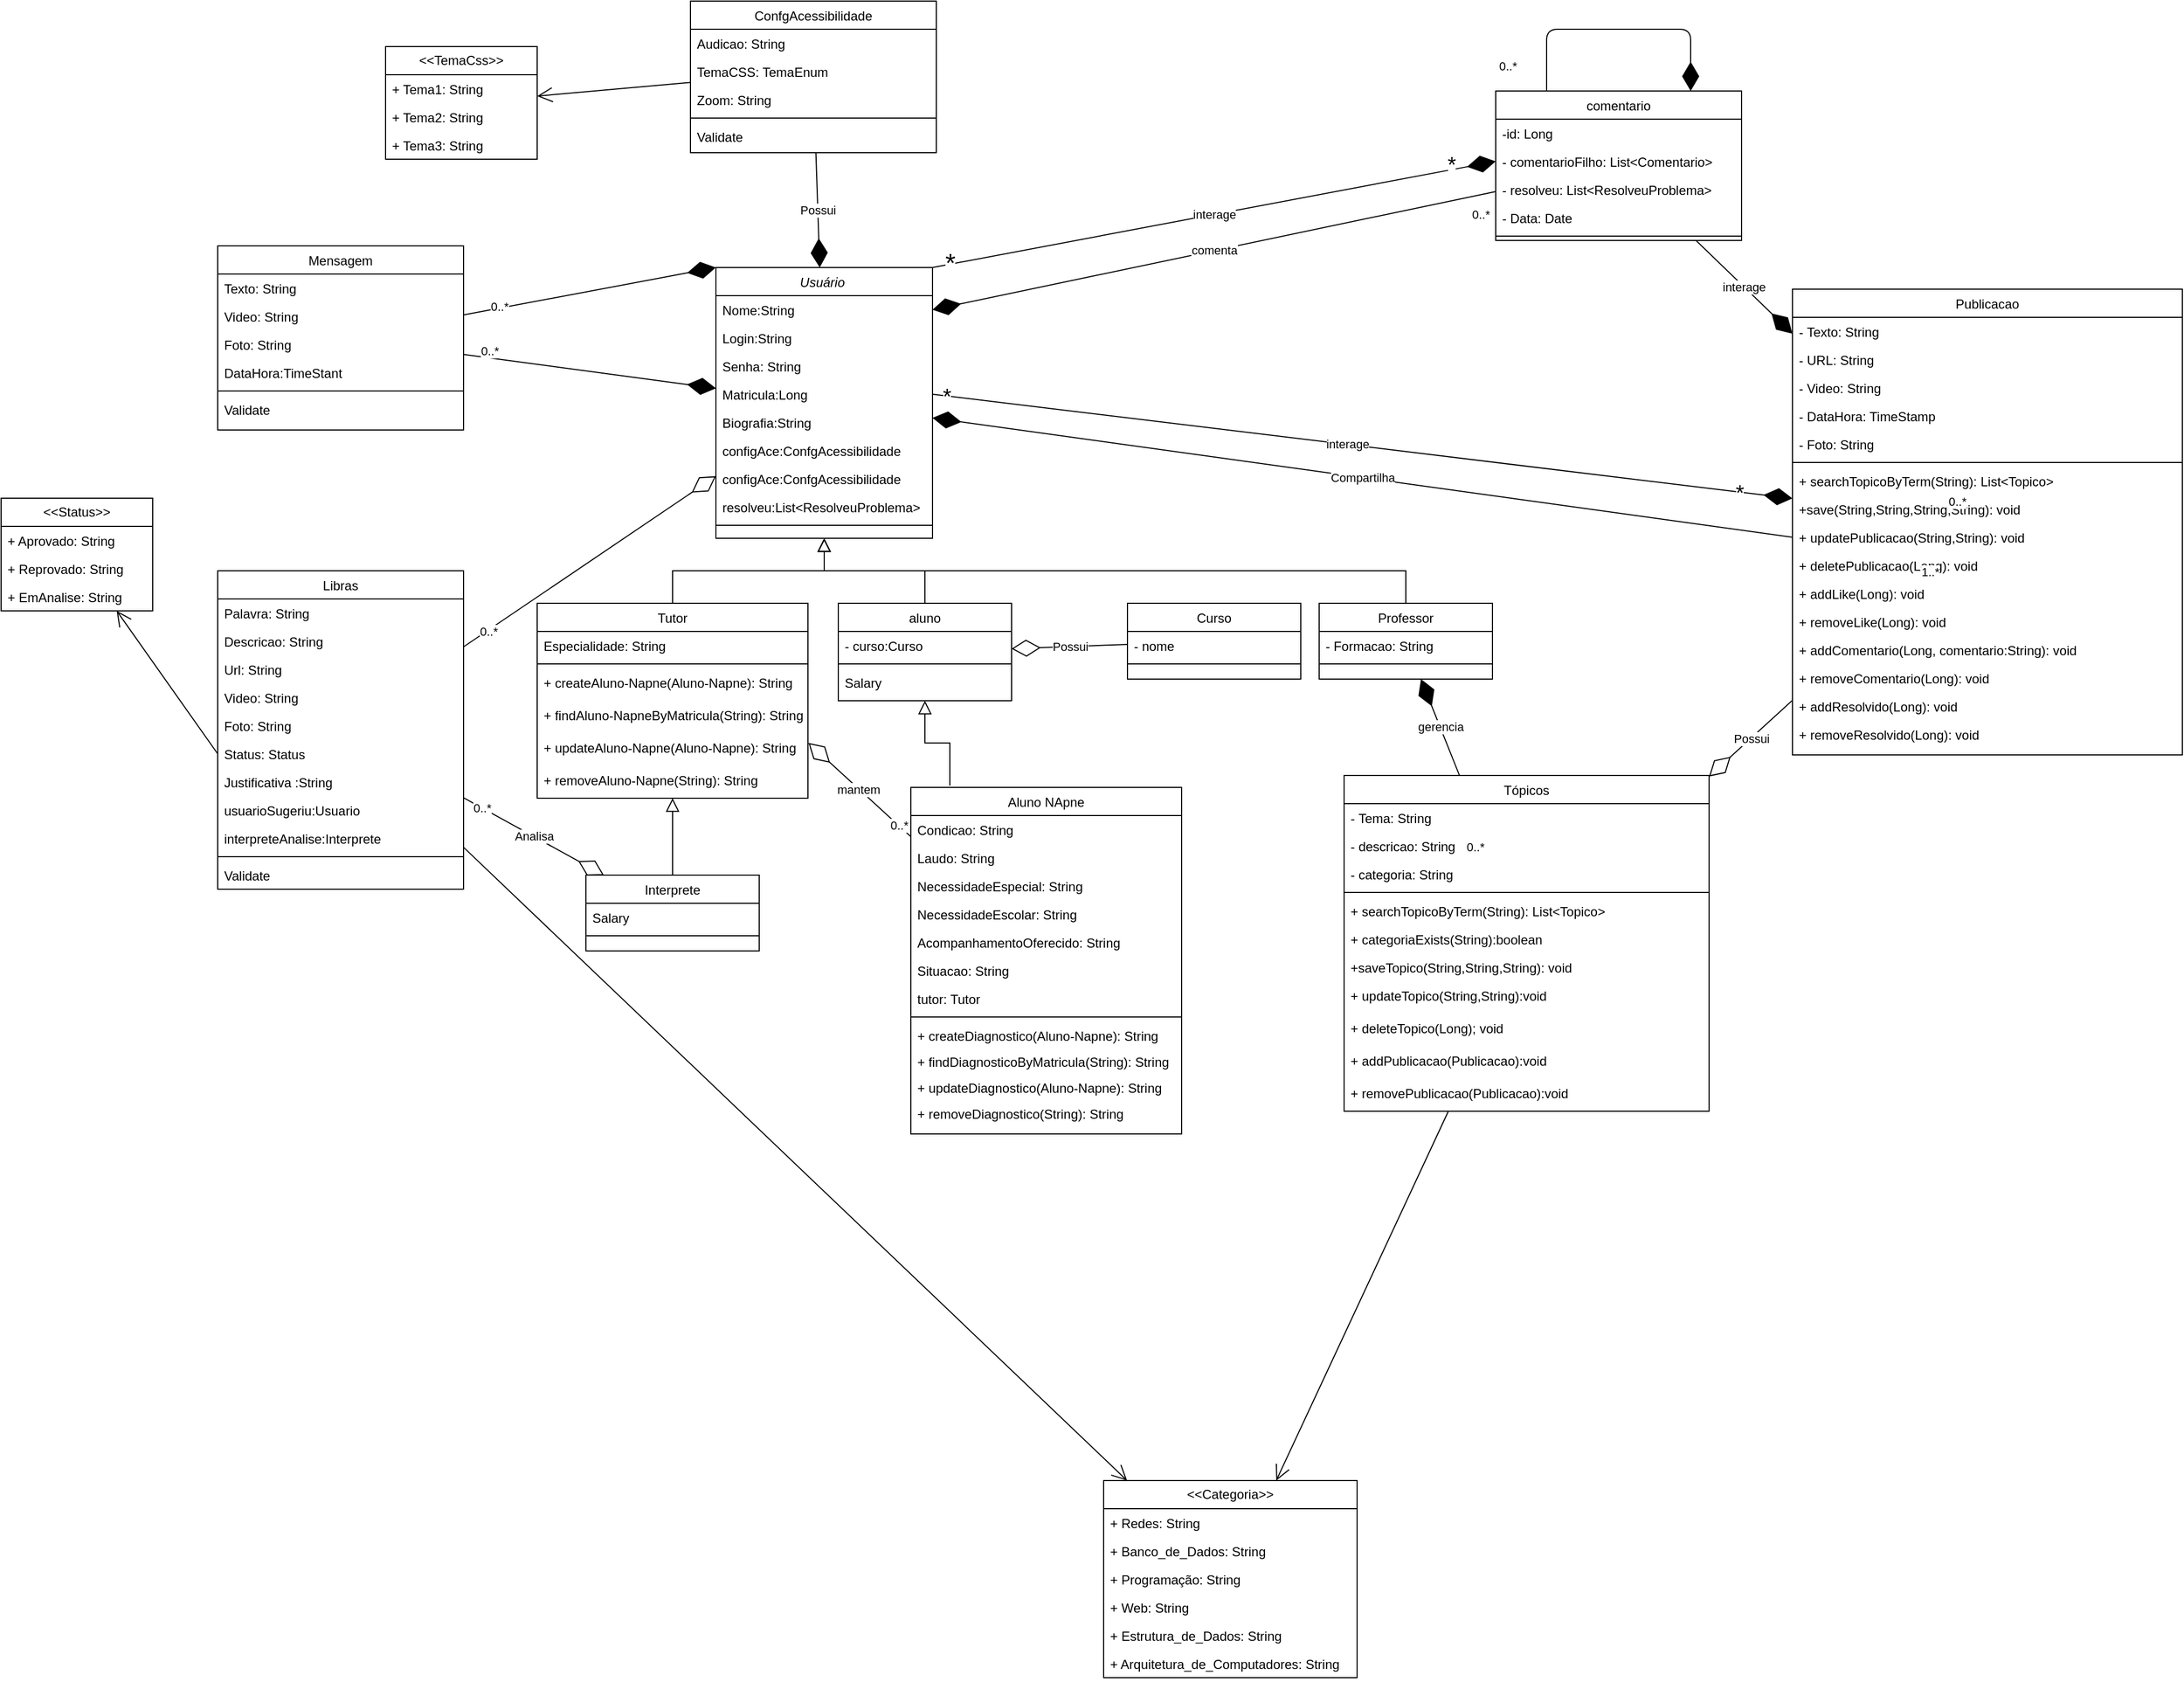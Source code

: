 <mxfile version="24.8.4">
  <diagram id="C5RBs43oDa-KdzZeNtuy" name="Page-1">
    <mxGraphModel dx="3242" dy="1598" grid="1" gridSize="13" guides="1" tooltips="1" connect="1" arrows="1" fold="1" page="0" pageScale="1" pageWidth="827" pageHeight="1169" math="0" shadow="0">
      <root>
        <mxCell id="WIyWlLk6GJQsqaUBKTNV-0" />
        <mxCell id="WIyWlLk6GJQsqaUBKTNV-1" parent="WIyWlLk6GJQsqaUBKTNV-0" />
        <mxCell id="zkfFHV4jXpPFQw0GAbJ--0" value="Usuário " style="swimlane;fontStyle=2;align=center;verticalAlign=top;childLayout=stackLayout;horizontal=1;startSize=26;horizontalStack=0;resizeParent=1;resizeLast=0;collapsible=1;marginBottom=0;rounded=0;shadow=0;strokeWidth=1;" parent="WIyWlLk6GJQsqaUBKTNV-1" vertex="1">
          <mxGeometry x="110" y="50" width="200" height="250" as="geometry">
            <mxRectangle x="230" y="140" width="160" height="26" as="alternateBounds" />
          </mxGeometry>
        </mxCell>
        <mxCell id="zkfFHV4jXpPFQw0GAbJ--1" value="Nome:String" style="text;align=left;verticalAlign=top;spacingLeft=4;spacingRight=4;overflow=hidden;rotatable=0;points=[[0,0.5],[1,0.5]];portConstraint=eastwest;" parent="zkfFHV4jXpPFQw0GAbJ--0" vertex="1">
          <mxGeometry y="26" width="200" height="26" as="geometry" />
        </mxCell>
        <mxCell id="_HYAz51vTQ7novrVsvF4-0" value="Login:String" style="text;align=left;verticalAlign=top;spacingLeft=4;spacingRight=4;overflow=hidden;rotatable=0;points=[[0,0.5],[1,0.5]];portConstraint=eastwest;rounded=0;shadow=0;html=0;" parent="zkfFHV4jXpPFQw0GAbJ--0" vertex="1">
          <mxGeometry y="52" width="200" height="26" as="geometry" />
        </mxCell>
        <mxCell id="zkfFHV4jXpPFQw0GAbJ--2" value="Senha: String" style="text;align=left;verticalAlign=top;spacingLeft=4;spacingRight=4;overflow=hidden;rotatable=0;points=[[0,0.5],[1,0.5]];portConstraint=eastwest;rounded=0;shadow=0;html=0;" parent="zkfFHV4jXpPFQw0GAbJ--0" vertex="1">
          <mxGeometry y="78" width="200" height="26" as="geometry" />
        </mxCell>
        <mxCell id="zkfFHV4jXpPFQw0GAbJ--3" value="Matricula:Long" style="text;align=left;verticalAlign=top;spacingLeft=4;spacingRight=4;overflow=hidden;rotatable=0;points=[[0,0.5],[1,0.5]];portConstraint=eastwest;rounded=0;shadow=0;html=0;" parent="zkfFHV4jXpPFQw0GAbJ--0" vertex="1">
          <mxGeometry y="104" width="200" height="26" as="geometry" />
        </mxCell>
        <mxCell id="zkfFHV4jXpPFQw0GAbJ--5" value="Biografia:String" style="text;align=left;verticalAlign=top;spacingLeft=4;spacingRight=4;overflow=hidden;rotatable=0;points=[[0,0.5],[1,0.5]];portConstraint=eastwest;" parent="zkfFHV4jXpPFQw0GAbJ--0" vertex="1">
          <mxGeometry y="130" width="200" height="26" as="geometry" />
        </mxCell>
        <mxCell id="_HYAz51vTQ7novrVsvF4-91" value="configAce:ConfgAcessibilidade" style="text;align=left;verticalAlign=top;spacingLeft=4;spacingRight=4;overflow=hidden;rotatable=0;points=[[0,0.5],[1,0.5]];portConstraint=eastwest;" parent="zkfFHV4jXpPFQw0GAbJ--0" vertex="1">
          <mxGeometry y="156" width="200" height="26" as="geometry" />
        </mxCell>
        <mxCell id="svs2Ifvl7QRqiVE5Sq1r-46" value="configAce:ConfgAcessibilidade" style="text;align=left;verticalAlign=top;spacingLeft=4;spacingRight=4;overflow=hidden;rotatable=0;points=[[0,0.5],[1,0.5]];portConstraint=eastwest;" parent="zkfFHV4jXpPFQw0GAbJ--0" vertex="1">
          <mxGeometry y="182" width="200" height="26" as="geometry" />
        </mxCell>
        <mxCell id="svs2Ifvl7QRqiVE5Sq1r-45" value="resolveu:List&lt;ResolveuProblema&gt;" style="text;align=left;verticalAlign=top;spacingLeft=4;spacingRight=4;overflow=hidden;rotatable=0;points=[[0,0.5],[1,0.5]];portConstraint=eastwest;" parent="zkfFHV4jXpPFQw0GAbJ--0" vertex="1">
          <mxGeometry y="208" width="200" height="26" as="geometry" />
        </mxCell>
        <mxCell id="zkfFHV4jXpPFQw0GAbJ--4" value="" style="line;html=1;strokeWidth=1;align=left;verticalAlign=middle;spacingTop=-1;spacingLeft=3;spacingRight=3;rotatable=0;labelPosition=right;points=[];portConstraint=eastwest;" parent="zkfFHV4jXpPFQw0GAbJ--0" vertex="1">
          <mxGeometry y="234" width="200" height="8" as="geometry" />
        </mxCell>
        <mxCell id="zkfFHV4jXpPFQw0GAbJ--12" value="" style="endArrow=block;endSize=10;endFill=0;shadow=0;strokeWidth=1;rounded=0;curved=0;edgeStyle=elbowEdgeStyle;elbow=vertical;" parent="WIyWlLk6GJQsqaUBKTNV-1" target="zkfFHV4jXpPFQw0GAbJ--0" edge="1">
          <mxGeometry width="160" relative="1" as="geometry">
            <mxPoint x="70" y="360" as="sourcePoint" />
            <mxPoint x="200" y="203" as="targetPoint" />
          </mxGeometry>
        </mxCell>
        <mxCell id="zkfFHV4jXpPFQw0GAbJ--13" value="Professor" style="swimlane;fontStyle=0;align=center;verticalAlign=top;childLayout=stackLayout;horizontal=1;startSize=26;horizontalStack=0;resizeParent=1;resizeLast=0;collapsible=1;marginBottom=0;rounded=0;shadow=0;strokeWidth=1;" parent="WIyWlLk6GJQsqaUBKTNV-1" vertex="1">
          <mxGeometry x="667" y="360" width="160" height="70" as="geometry">
            <mxRectangle x="340" y="380" width="170" height="26" as="alternateBounds" />
          </mxGeometry>
        </mxCell>
        <mxCell id="zkfFHV4jXpPFQw0GAbJ--14" value="- Formacao: String" style="text;align=left;verticalAlign=top;spacingLeft=4;spacingRight=4;overflow=hidden;rotatable=0;points=[[0,0.5],[1,0.5]];portConstraint=eastwest;" parent="zkfFHV4jXpPFQw0GAbJ--13" vertex="1">
          <mxGeometry y="26" width="160" height="26" as="geometry" />
        </mxCell>
        <mxCell id="zkfFHV4jXpPFQw0GAbJ--15" value="" style="line;html=1;strokeWidth=1;align=left;verticalAlign=middle;spacingTop=-1;spacingLeft=3;spacingRight=3;rotatable=0;labelPosition=right;points=[];portConstraint=eastwest;" parent="zkfFHV4jXpPFQw0GAbJ--13" vertex="1">
          <mxGeometry y="52" width="160" height="8" as="geometry" />
        </mxCell>
        <mxCell id="zkfFHV4jXpPFQw0GAbJ--16" value="" style="endArrow=block;endSize=10;endFill=0;shadow=0;strokeWidth=1;rounded=0;curved=0;edgeStyle=elbowEdgeStyle;elbow=vertical;" parent="WIyWlLk6GJQsqaUBKTNV-1" source="zkfFHV4jXpPFQw0GAbJ--13" target="zkfFHV4jXpPFQw0GAbJ--0" edge="1">
          <mxGeometry width="160" relative="1" as="geometry">
            <mxPoint x="210" y="373" as="sourcePoint" />
            <mxPoint x="310" y="271" as="targetPoint" />
          </mxGeometry>
        </mxCell>
        <mxCell id="zkfFHV4jXpPFQw0GAbJ--17" value="Curso" style="swimlane;fontStyle=0;align=center;verticalAlign=top;childLayout=stackLayout;horizontal=1;startSize=26;horizontalStack=0;resizeParent=1;resizeLast=0;collapsible=1;marginBottom=0;rounded=0;shadow=0;strokeWidth=1;" parent="WIyWlLk6GJQsqaUBKTNV-1" vertex="1">
          <mxGeometry x="490" y="360" width="160" height="70" as="geometry">
            <mxRectangle x="550" y="140" width="160" height="26" as="alternateBounds" />
          </mxGeometry>
        </mxCell>
        <mxCell id="zkfFHV4jXpPFQw0GAbJ--18" value="- nome" style="text;align=left;verticalAlign=top;spacingLeft=4;spacingRight=4;overflow=hidden;rotatable=0;points=[[0,0.5],[1,0.5]];portConstraint=eastwest;" parent="zkfFHV4jXpPFQw0GAbJ--17" vertex="1">
          <mxGeometry y="26" width="160" height="26" as="geometry" />
        </mxCell>
        <mxCell id="zkfFHV4jXpPFQw0GAbJ--23" value="" style="line;html=1;strokeWidth=1;align=left;verticalAlign=middle;spacingTop=-1;spacingLeft=3;spacingRight=3;rotatable=0;labelPosition=right;points=[];portConstraint=eastwest;" parent="zkfFHV4jXpPFQw0GAbJ--17" vertex="1">
          <mxGeometry y="52" width="160" height="8" as="geometry" />
        </mxCell>
        <mxCell id="_HYAz51vTQ7novrVsvF4-2" value="aluno" style="swimlane;fontStyle=0;align=center;verticalAlign=top;childLayout=stackLayout;horizontal=1;startSize=26;horizontalStack=0;resizeParent=1;resizeLast=0;collapsible=1;marginBottom=0;rounded=0;shadow=0;strokeWidth=1;" parent="WIyWlLk6GJQsqaUBKTNV-1" vertex="1">
          <mxGeometry x="223" y="360" width="160" height="90" as="geometry">
            <mxRectangle x="340" y="380" width="170" height="26" as="alternateBounds" />
          </mxGeometry>
        </mxCell>
        <mxCell id="_HYAz51vTQ7novrVsvF4-3" value="- curso:Curso" style="text;align=left;verticalAlign=top;spacingLeft=4;spacingRight=4;overflow=hidden;rotatable=0;points=[[0,0.5],[1,0.5]];portConstraint=eastwest;" parent="_HYAz51vTQ7novrVsvF4-2" vertex="1">
          <mxGeometry y="26" width="160" height="26" as="geometry" />
        </mxCell>
        <mxCell id="_HYAz51vTQ7novrVsvF4-4" value="" style="line;html=1;strokeWidth=1;align=left;verticalAlign=middle;spacingTop=-1;spacingLeft=3;spacingRight=3;rotatable=0;labelPosition=right;points=[];portConstraint=eastwest;" parent="_HYAz51vTQ7novrVsvF4-2" vertex="1">
          <mxGeometry y="52" width="160" height="8" as="geometry" />
        </mxCell>
        <mxCell id="_HYAz51vTQ7novrVsvF4-10" value="Salary" style="text;align=left;verticalAlign=top;spacingLeft=4;spacingRight=4;overflow=hidden;rotatable=0;points=[[0,0.5],[1,0.5]];portConstraint=eastwest;" parent="_HYAz51vTQ7novrVsvF4-2" vertex="1">
          <mxGeometry y="60" width="160" height="26" as="geometry" />
        </mxCell>
        <mxCell id="_HYAz51vTQ7novrVsvF4-5" value="" style="endArrow=block;endSize=10;endFill=0;shadow=0;strokeWidth=1;rounded=0;curved=0;edgeStyle=elbowEdgeStyle;elbow=vertical;" parent="WIyWlLk6GJQsqaUBKTNV-1" source="_HYAz51vTQ7novrVsvF4-2" target="zkfFHV4jXpPFQw0GAbJ--0" edge="1">
          <mxGeometry width="160" relative="1" as="geometry">
            <mxPoint x="407" y="370" as="sourcePoint" />
            <mxPoint x="290" y="270" as="targetPoint" />
          </mxGeometry>
        </mxCell>
        <mxCell id="_HYAz51vTQ7novrVsvF4-6" value="" style="endArrow=block;endSize=10;endFill=0;shadow=0;strokeWidth=1;rounded=0;curved=0;edgeStyle=elbowEdgeStyle;elbow=vertical;entryX=0.5;entryY=1;entryDx=0;entryDy=0;" parent="WIyWlLk6GJQsqaUBKTNV-1" source="_HYAz51vTQ7novrVsvF4-7" target="hvoTFe6Jh9HEvjuMoaCX-15" edge="1">
          <mxGeometry width="160" relative="1" as="geometry">
            <mxPoint x="70" y="570" as="sourcePoint" />
            <mxPoint x="70" y="650" as="targetPoint" />
          </mxGeometry>
        </mxCell>
        <mxCell id="_HYAz51vTQ7novrVsvF4-7" value="Interprete" style="swimlane;fontStyle=0;align=center;verticalAlign=top;childLayout=stackLayout;horizontal=1;startSize=26;horizontalStack=0;resizeParent=1;resizeLast=0;collapsible=1;marginBottom=0;rounded=0;shadow=0;strokeWidth=1;" parent="WIyWlLk6GJQsqaUBKTNV-1" vertex="1">
          <mxGeometry x="-10" y="611" width="160" height="70" as="geometry">
            <mxRectangle x="340" y="380" width="170" height="26" as="alternateBounds" />
          </mxGeometry>
        </mxCell>
        <mxCell id="_HYAz51vTQ7novrVsvF4-8" value="Salary" style="text;align=left;verticalAlign=top;spacingLeft=4;spacingRight=4;overflow=hidden;rotatable=0;points=[[0,0.5],[1,0.5]];portConstraint=eastwest;" parent="_HYAz51vTQ7novrVsvF4-7" vertex="1">
          <mxGeometry y="26" width="160" height="26" as="geometry" />
        </mxCell>
        <mxCell id="_HYAz51vTQ7novrVsvF4-9" value="" style="line;html=1;strokeWidth=1;align=left;verticalAlign=middle;spacingTop=-1;spacingLeft=3;spacingRight=3;rotatable=0;labelPosition=right;points=[];portConstraint=eastwest;" parent="_HYAz51vTQ7novrVsvF4-7" vertex="1">
          <mxGeometry y="52" width="160" height="8" as="geometry" />
        </mxCell>
        <mxCell id="_HYAz51vTQ7novrVsvF4-11" value="" style="endArrow=block;endSize=10;endFill=0;shadow=0;strokeWidth=1;rounded=0;curved=0;edgeStyle=elbowEdgeStyle;elbow=vertical;exitX=0.144;exitY=-0.005;exitDx=0;exitDy=0;exitPerimeter=0;" parent="WIyWlLk6GJQsqaUBKTNV-1" source="hvoTFe6Jh9HEvjuMoaCX-0" target="_HYAz51vTQ7novrVsvF4-2" edge="1">
          <mxGeometry width="160" relative="1" as="geometry">
            <mxPoint x="303" y="510" as="sourcePoint" />
            <mxPoint x="470" y="490" as="targetPoint" />
          </mxGeometry>
        </mxCell>
        <mxCell id="_HYAz51vTQ7novrVsvF4-21" value="Libras" style="swimlane;fontStyle=0;align=center;verticalAlign=top;childLayout=stackLayout;horizontal=1;startSize=26;horizontalStack=0;resizeParent=1;resizeLast=0;collapsible=1;marginBottom=0;rounded=0;shadow=0;strokeWidth=1;" parent="WIyWlLk6GJQsqaUBKTNV-1" vertex="1">
          <mxGeometry x="-350" y="330" width="227" height="294" as="geometry">
            <mxRectangle x="340" y="380" width="170" height="26" as="alternateBounds" />
          </mxGeometry>
        </mxCell>
        <mxCell id="_HYAz51vTQ7novrVsvF4-22" value="Palavra: String" style="text;align=left;verticalAlign=top;spacingLeft=4;spacingRight=4;overflow=hidden;rotatable=0;points=[[0,0.5],[1,0.5]];portConstraint=eastwest;" parent="_HYAz51vTQ7novrVsvF4-21" vertex="1">
          <mxGeometry y="26" width="227" height="26" as="geometry" />
        </mxCell>
        <mxCell id="_HYAz51vTQ7novrVsvF4-23" value="Descricao: String" style="text;align=left;verticalAlign=top;spacingLeft=4;spacingRight=4;overflow=hidden;rotatable=0;points=[[0,0.5],[1,0.5]];portConstraint=eastwest;" parent="_HYAz51vTQ7novrVsvF4-21" vertex="1">
          <mxGeometry y="52" width="227" height="26" as="geometry" />
        </mxCell>
        <mxCell id="_HYAz51vTQ7novrVsvF4-24" value="Url: String" style="text;align=left;verticalAlign=top;spacingLeft=4;spacingRight=4;overflow=hidden;rotatable=0;points=[[0,0.5],[1,0.5]];portConstraint=eastwest;" parent="_HYAz51vTQ7novrVsvF4-21" vertex="1">
          <mxGeometry y="78" width="227" height="26" as="geometry" />
        </mxCell>
        <mxCell id="_HYAz51vTQ7novrVsvF4-25" value="Video: String" style="text;align=left;verticalAlign=top;spacingLeft=4;spacingRight=4;overflow=hidden;rotatable=0;points=[[0,0.5],[1,0.5]];portConstraint=eastwest;" parent="_HYAz51vTQ7novrVsvF4-21" vertex="1">
          <mxGeometry y="104" width="227" height="26" as="geometry" />
        </mxCell>
        <mxCell id="_HYAz51vTQ7novrVsvF4-26" value="Foto: String" style="text;align=left;verticalAlign=top;spacingLeft=4;spacingRight=4;overflow=hidden;rotatable=0;points=[[0,0.5],[1,0.5]];portConstraint=eastwest;" parent="_HYAz51vTQ7novrVsvF4-21" vertex="1">
          <mxGeometry y="130" width="227" height="26" as="geometry" />
        </mxCell>
        <mxCell id="_HYAz51vTQ7novrVsvF4-69" value="Status: Status" style="text;align=left;verticalAlign=top;spacingLeft=4;spacingRight=4;overflow=hidden;rotatable=0;points=[[0,0.5],[1,0.5]];portConstraint=eastwest;" parent="_HYAz51vTQ7novrVsvF4-21" vertex="1">
          <mxGeometry y="156" width="227" height="26" as="geometry" />
        </mxCell>
        <mxCell id="_HYAz51vTQ7novrVsvF4-70" value="Justificativa :String" style="text;align=left;verticalAlign=top;spacingLeft=4;spacingRight=4;overflow=hidden;rotatable=0;points=[[0,0.5],[1,0.5]];portConstraint=eastwest;" parent="_HYAz51vTQ7novrVsvF4-21" vertex="1">
          <mxGeometry y="182" width="227" height="26" as="geometry" />
        </mxCell>
        <mxCell id="_HYAz51vTQ7novrVsvF4-96" value="usuarioSugeriu:Usuario" style="text;align=left;verticalAlign=top;spacingLeft=4;spacingRight=4;overflow=hidden;rotatable=0;points=[[0,0.5],[1,0.5]];portConstraint=eastwest;" parent="_HYAz51vTQ7novrVsvF4-21" vertex="1">
          <mxGeometry y="208" width="227" height="26" as="geometry" />
        </mxCell>
        <mxCell id="_HYAz51vTQ7novrVsvF4-95" value="interpreteAnalise:Interprete" style="text;align=left;verticalAlign=top;spacingLeft=4;spacingRight=4;overflow=hidden;rotatable=0;points=[[0,0.5],[1,0.5]];portConstraint=eastwest;" parent="_HYAz51vTQ7novrVsvF4-21" vertex="1">
          <mxGeometry y="234" width="227" height="26" as="geometry" />
        </mxCell>
        <mxCell id="_HYAz51vTQ7novrVsvF4-28" value="" style="line;html=1;strokeWidth=1;align=left;verticalAlign=middle;spacingTop=-1;spacingLeft=3;spacingRight=3;rotatable=0;labelPosition=right;points=[];portConstraint=eastwest;" parent="_HYAz51vTQ7novrVsvF4-21" vertex="1">
          <mxGeometry y="260" width="227" height="8" as="geometry" />
        </mxCell>
        <mxCell id="_HYAz51vTQ7novrVsvF4-29" value="Validate" style="text;align=left;verticalAlign=top;spacingLeft=4;spacingRight=4;overflow=hidden;rotatable=0;points=[[0,0.5],[1,0.5]];portConstraint=eastwest;" parent="_HYAz51vTQ7novrVsvF4-21" vertex="1">
          <mxGeometry y="268" width="227" height="26" as="geometry" />
        </mxCell>
        <mxCell id="_HYAz51vTQ7novrVsvF4-30" value="Mensagem" style="swimlane;fontStyle=0;align=center;verticalAlign=top;childLayout=stackLayout;horizontal=1;startSize=26;horizontalStack=0;resizeParent=1;resizeLast=0;collapsible=1;marginBottom=0;rounded=0;shadow=0;strokeWidth=1;" parent="WIyWlLk6GJQsqaUBKTNV-1" vertex="1">
          <mxGeometry x="-350" y="30" width="227" height="170" as="geometry">
            <mxRectangle x="340" y="380" width="170" height="26" as="alternateBounds" />
          </mxGeometry>
        </mxCell>
        <mxCell id="_HYAz51vTQ7novrVsvF4-33" value="Texto: String" style="text;align=left;verticalAlign=top;spacingLeft=4;spacingRight=4;overflow=hidden;rotatable=0;points=[[0,0.5],[1,0.5]];portConstraint=eastwest;" parent="_HYAz51vTQ7novrVsvF4-30" vertex="1">
          <mxGeometry y="26" width="227" height="26" as="geometry" />
        </mxCell>
        <mxCell id="_HYAz51vTQ7novrVsvF4-34" value="Video: String" style="text;align=left;verticalAlign=top;spacingLeft=4;spacingRight=4;overflow=hidden;rotatable=0;points=[[0,0.5],[1,0.5]];portConstraint=eastwest;" parent="_HYAz51vTQ7novrVsvF4-30" vertex="1">
          <mxGeometry y="52" width="227" height="26" as="geometry" />
        </mxCell>
        <mxCell id="_HYAz51vTQ7novrVsvF4-35" value="Foto: String" style="text;align=left;verticalAlign=top;spacingLeft=4;spacingRight=4;overflow=hidden;rotatable=0;points=[[0,0.5],[1,0.5]];portConstraint=eastwest;" parent="_HYAz51vTQ7novrVsvF4-30" vertex="1">
          <mxGeometry y="78" width="227" height="26" as="geometry" />
        </mxCell>
        <mxCell id="_HYAz51vTQ7novrVsvF4-38" value="DataHora:TimeStant" style="text;align=left;verticalAlign=top;spacingLeft=4;spacingRight=4;overflow=hidden;rotatable=0;points=[[0,0.5],[1,0.5]];portConstraint=eastwest;" parent="_HYAz51vTQ7novrVsvF4-30" vertex="1">
          <mxGeometry y="104" width="227" height="26" as="geometry" />
        </mxCell>
        <mxCell id="_HYAz51vTQ7novrVsvF4-36" value="" style="line;html=1;strokeWidth=1;align=left;verticalAlign=middle;spacingTop=-1;spacingLeft=3;spacingRight=3;rotatable=0;labelPosition=right;points=[];portConstraint=eastwest;" parent="_HYAz51vTQ7novrVsvF4-30" vertex="1">
          <mxGeometry y="130" width="227" height="8" as="geometry" />
        </mxCell>
        <mxCell id="_HYAz51vTQ7novrVsvF4-37" value="Validate" style="text;align=left;verticalAlign=top;spacingLeft=4;spacingRight=4;overflow=hidden;rotatable=0;points=[[0,0.5],[1,0.5]];portConstraint=eastwest;" parent="_HYAz51vTQ7novrVsvF4-30" vertex="1">
          <mxGeometry y="138" width="227" height="26" as="geometry" />
        </mxCell>
        <mxCell id="_HYAz51vTQ7novrVsvF4-39" value="ConfgAcessibilidade" style="swimlane;fontStyle=0;align=center;verticalAlign=top;childLayout=stackLayout;horizontal=1;startSize=26;horizontalStack=0;resizeParent=1;resizeLast=0;collapsible=1;marginBottom=0;rounded=0;shadow=0;strokeWidth=1;" parent="WIyWlLk6GJQsqaUBKTNV-1" vertex="1">
          <mxGeometry x="86.5" y="-196" width="227" height="140" as="geometry">
            <mxRectangle x="340" y="380" width="170" height="26" as="alternateBounds" />
          </mxGeometry>
        </mxCell>
        <mxCell id="_HYAz51vTQ7novrVsvF4-40" value="Audicao: String" style="text;align=left;verticalAlign=top;spacingLeft=4;spacingRight=4;overflow=hidden;rotatable=0;points=[[0,0.5],[1,0.5]];portConstraint=eastwest;" parent="_HYAz51vTQ7novrVsvF4-39" vertex="1">
          <mxGeometry y="26" width="227" height="26" as="geometry" />
        </mxCell>
        <mxCell id="_HYAz51vTQ7novrVsvF4-41" value="TemaCSS: TemaEnum" style="text;align=left;verticalAlign=top;spacingLeft=4;spacingRight=4;overflow=hidden;rotatable=0;points=[[0,0.5],[1,0.5]];portConstraint=eastwest;" parent="_HYAz51vTQ7novrVsvF4-39" vertex="1">
          <mxGeometry y="52" width="227" height="26" as="geometry" />
        </mxCell>
        <mxCell id="_HYAz51vTQ7novrVsvF4-42" value="Zoom: String" style="text;align=left;verticalAlign=top;spacingLeft=4;spacingRight=4;overflow=hidden;rotatable=0;points=[[0,0.5],[1,0.5]];portConstraint=eastwest;" parent="_HYAz51vTQ7novrVsvF4-39" vertex="1">
          <mxGeometry y="78" width="227" height="26" as="geometry" />
        </mxCell>
        <mxCell id="_HYAz51vTQ7novrVsvF4-45" value="" style="line;html=1;strokeWidth=1;align=left;verticalAlign=middle;spacingTop=-1;spacingLeft=3;spacingRight=3;rotatable=0;labelPosition=right;points=[];portConstraint=eastwest;" parent="_HYAz51vTQ7novrVsvF4-39" vertex="1">
          <mxGeometry y="104" width="227" height="8" as="geometry" />
        </mxCell>
        <mxCell id="_HYAz51vTQ7novrVsvF4-46" value="Validate" style="text;align=left;verticalAlign=top;spacingLeft=4;spacingRight=4;overflow=hidden;rotatable=0;points=[[0,0.5],[1,0.5]];portConstraint=eastwest;" parent="_HYAz51vTQ7novrVsvF4-39" vertex="1">
          <mxGeometry y="112" width="227" height="26" as="geometry" />
        </mxCell>
        <mxCell id="_HYAz51vTQ7novrVsvF4-47" value="&amp;lt;&amp;lt;TemaCss&amp;gt;&amp;gt;" style="swimlane;fontStyle=0;childLayout=stackLayout;horizontal=1;startSize=26;fillColor=none;horizontalStack=0;resizeParent=1;resizeParentMax=0;resizeLast=0;collapsible=1;marginBottom=0;whiteSpace=wrap;html=1;" parent="WIyWlLk6GJQsqaUBKTNV-1" vertex="1">
          <mxGeometry x="-195" y="-154" width="140" height="104" as="geometry">
            <mxRectangle x="850" y="63" width="120" height="30" as="alternateBounds" />
          </mxGeometry>
        </mxCell>
        <mxCell id="_HYAz51vTQ7novrVsvF4-48" value="+ Tema1: String" style="text;strokeColor=none;fillColor=none;align=left;verticalAlign=top;spacingLeft=4;spacingRight=4;overflow=hidden;rotatable=0;points=[[0,0.5],[1,0.5]];portConstraint=eastwest;whiteSpace=wrap;html=1;" parent="_HYAz51vTQ7novrVsvF4-47" vertex="1">
          <mxGeometry y="26" width="140" height="26" as="geometry" />
        </mxCell>
        <mxCell id="_HYAz51vTQ7novrVsvF4-49" value="+ Tema2: String" style="text;strokeColor=none;fillColor=none;align=left;verticalAlign=top;spacingLeft=4;spacingRight=4;overflow=hidden;rotatable=0;points=[[0,0.5],[1,0.5]];portConstraint=eastwest;whiteSpace=wrap;html=1;" parent="_HYAz51vTQ7novrVsvF4-47" vertex="1">
          <mxGeometry y="52" width="140" height="26" as="geometry" />
        </mxCell>
        <mxCell id="_HYAz51vTQ7novrVsvF4-50" value="+ Tema3: String" style="text;strokeColor=none;fillColor=none;align=left;verticalAlign=top;spacingLeft=4;spacingRight=4;overflow=hidden;rotatable=0;points=[[0,0.5],[1,0.5]];portConstraint=eastwest;whiteSpace=wrap;html=1;" parent="_HYAz51vTQ7novrVsvF4-47" vertex="1">
          <mxGeometry y="78" width="140" height="26" as="geometry" />
        </mxCell>
        <mxCell id="_HYAz51vTQ7novrVsvF4-52" value="Publicacao" style="swimlane;fontStyle=0;align=center;verticalAlign=top;childLayout=stackLayout;horizontal=1;startSize=26;horizontalStack=0;resizeParent=1;resizeLast=0;collapsible=1;marginBottom=0;rounded=0;shadow=0;strokeWidth=1;" parent="WIyWlLk6GJQsqaUBKTNV-1" vertex="1">
          <mxGeometry x="1104" y="70" width="360" height="430" as="geometry">
            <mxRectangle x="340" y="380" width="170" height="26" as="alternateBounds" />
          </mxGeometry>
        </mxCell>
        <mxCell id="_HYAz51vTQ7novrVsvF4-53" value="- Texto: String" style="text;align=left;verticalAlign=top;spacingLeft=4;spacingRight=4;overflow=hidden;rotatable=0;points=[[0,0.5],[1,0.5]];portConstraint=eastwest;" parent="_HYAz51vTQ7novrVsvF4-52" vertex="1">
          <mxGeometry y="26" width="360" height="26" as="geometry" />
        </mxCell>
        <mxCell id="_HYAz51vTQ7novrVsvF4-54" value="- URL: String" style="text;align=left;verticalAlign=top;spacingLeft=4;spacingRight=4;overflow=hidden;rotatable=0;points=[[0,0.5],[1,0.5]];portConstraint=eastwest;" parent="_HYAz51vTQ7novrVsvF4-52" vertex="1">
          <mxGeometry y="52" width="360" height="26" as="geometry" />
        </mxCell>
        <mxCell id="_HYAz51vTQ7novrVsvF4-56" value="- Video: String" style="text;align=left;verticalAlign=top;spacingLeft=4;spacingRight=4;overflow=hidden;rotatable=0;points=[[0,0.5],[1,0.5]];portConstraint=eastwest;" parent="_HYAz51vTQ7novrVsvF4-52" vertex="1">
          <mxGeometry y="78" width="360" height="26" as="geometry" />
        </mxCell>
        <mxCell id="_HYAz51vTQ7novrVsvF4-60" value="- DataHora: TimeStamp" style="text;align=left;verticalAlign=top;spacingLeft=4;spacingRight=4;overflow=hidden;rotatable=0;points=[[0,0.5],[1,0.5]];portConstraint=eastwest;" parent="_HYAz51vTQ7novrVsvF4-52" vertex="1">
          <mxGeometry y="104" width="360" height="26" as="geometry" />
        </mxCell>
        <mxCell id="_HYAz51vTQ7novrVsvF4-57" value="- Foto: String" style="text;align=left;verticalAlign=top;spacingLeft=4;spacingRight=4;overflow=hidden;rotatable=0;points=[[0,0.5],[1,0.5]];portConstraint=eastwest;" parent="_HYAz51vTQ7novrVsvF4-52" vertex="1">
          <mxGeometry y="130" width="360" height="26" as="geometry" />
        </mxCell>
        <mxCell id="_HYAz51vTQ7novrVsvF4-58" value="" style="line;html=1;strokeWidth=1;align=left;verticalAlign=middle;spacingTop=-1;spacingLeft=3;spacingRight=3;rotatable=0;labelPosition=right;points=[];portConstraint=eastwest;" parent="_HYAz51vTQ7novrVsvF4-52" vertex="1">
          <mxGeometry y="156" width="360" height="8" as="geometry" />
        </mxCell>
        <mxCell id="p4OxDeiK4549q_fvthJ5-5" value="+ searchTopicoByTerm(String): List&lt;Topico&gt;" style="text;align=left;verticalAlign=top;spacingLeft=4;spacingRight=4;overflow=hidden;rotatable=0;points=[[0,0.5],[1,0.5]];portConstraint=eastwest;" parent="_HYAz51vTQ7novrVsvF4-52" vertex="1">
          <mxGeometry y="164" width="360" height="26" as="geometry" />
        </mxCell>
        <mxCell id="p4OxDeiK4549q_fvthJ5-18" value="+save(String,String,String,String): void" style="text;align=left;verticalAlign=top;spacingLeft=4;spacingRight=4;overflow=hidden;rotatable=0;points=[[0,0.5],[1,0.5]];portConstraint=eastwest;" parent="_HYAz51vTQ7novrVsvF4-52" vertex="1">
          <mxGeometry y="190" width="360" height="26" as="geometry" />
        </mxCell>
        <mxCell id="p4OxDeiK4549q_fvthJ5-19" value="+ updatePublicacao(String,String): void" style="text;align=left;verticalAlign=top;spacingLeft=4;spacingRight=4;overflow=hidden;rotatable=0;points=[[0,0.5],[1,0.5]];portConstraint=eastwest;" parent="_HYAz51vTQ7novrVsvF4-52" vertex="1">
          <mxGeometry y="216" width="360" height="26" as="geometry" />
        </mxCell>
        <mxCell id="p4OxDeiK4549q_fvthJ5-20" value="+ deletePublicacao(Long): void" style="text;align=left;verticalAlign=top;spacingLeft=4;spacingRight=4;overflow=hidden;rotatable=0;points=[[0,0.5],[1,0.5]];portConstraint=eastwest;" parent="_HYAz51vTQ7novrVsvF4-52" vertex="1">
          <mxGeometry y="242" width="360" height="26" as="geometry" />
        </mxCell>
        <mxCell id="p4OxDeiK4549q_fvthJ5-21" value="+ addLike(Long): void" style="text;align=left;verticalAlign=top;spacingLeft=4;spacingRight=4;overflow=hidden;rotatable=0;points=[[0,0.5],[1,0.5]];portConstraint=eastwest;" parent="_HYAz51vTQ7novrVsvF4-52" vertex="1">
          <mxGeometry y="268" width="360" height="26" as="geometry" />
        </mxCell>
        <mxCell id="p4OxDeiK4549q_fvthJ5-22" value="+ removeLike(Long): void" style="text;align=left;verticalAlign=top;spacingLeft=4;spacingRight=4;overflow=hidden;rotatable=0;points=[[0,0.5],[1,0.5]];portConstraint=eastwest;" parent="_HYAz51vTQ7novrVsvF4-52" vertex="1">
          <mxGeometry y="294" width="360" height="26" as="geometry" />
        </mxCell>
        <mxCell id="p4OxDeiK4549q_fvthJ5-23" value="+ addComentario(Long, comentario:String): void" style="text;align=left;verticalAlign=top;spacingLeft=4;spacingRight=4;overflow=hidden;rotatable=0;points=[[0,0.5],[1,0.5]];portConstraint=eastwest;" parent="_HYAz51vTQ7novrVsvF4-52" vertex="1">
          <mxGeometry y="320" width="360" height="26" as="geometry" />
        </mxCell>
        <mxCell id="p4OxDeiK4549q_fvthJ5-24" value="+ removeComentario(Long): void" style="text;align=left;verticalAlign=top;spacingLeft=4;spacingRight=4;overflow=hidden;rotatable=0;points=[[0,0.5],[1,0.5]];portConstraint=eastwest;" parent="_HYAz51vTQ7novrVsvF4-52" vertex="1">
          <mxGeometry y="346" width="360" height="26" as="geometry" />
        </mxCell>
        <mxCell id="p4OxDeiK4549q_fvthJ5-25" value="+ addResolvido(Long): void" style="text;align=left;verticalAlign=top;spacingLeft=4;spacingRight=4;overflow=hidden;rotatable=0;points=[[0,0.5],[1,0.5]];portConstraint=eastwest;" parent="_HYAz51vTQ7novrVsvF4-52" vertex="1">
          <mxGeometry y="372" width="360" height="26" as="geometry" />
        </mxCell>
        <mxCell id="p4OxDeiK4549q_fvthJ5-26" value="+ removeResolvido(Long): void" style="text;align=left;verticalAlign=top;spacingLeft=4;spacingRight=4;overflow=hidden;rotatable=0;points=[[0,0.5],[1,0.5]];portConstraint=eastwest;" parent="_HYAz51vTQ7novrVsvF4-52" vertex="1">
          <mxGeometry y="398" width="360" height="26" as="geometry" />
        </mxCell>
        <mxCell id="_HYAz51vTQ7novrVsvF4-61" value="Tópicos" style="swimlane;fontStyle=0;align=center;verticalAlign=top;childLayout=stackLayout;horizontal=1;startSize=26;horizontalStack=0;resizeParent=1;resizeLast=0;collapsible=1;marginBottom=0;rounded=0;shadow=0;strokeWidth=1;" parent="WIyWlLk6GJQsqaUBKTNV-1" vertex="1">
          <mxGeometry x="690" y="519" width="337" height="310" as="geometry">
            <mxRectangle x="340" y="380" width="170" height="26" as="alternateBounds" />
          </mxGeometry>
        </mxCell>
        <mxCell id="_HYAz51vTQ7novrVsvF4-62" value="- Tema: String" style="text;align=left;verticalAlign=top;spacingLeft=4;spacingRight=4;overflow=hidden;rotatable=0;points=[[0,0.5],[1,0.5]];portConstraint=eastwest;" parent="_HYAz51vTQ7novrVsvF4-61" vertex="1">
          <mxGeometry y="26" width="337" height="26" as="geometry" />
        </mxCell>
        <mxCell id="_HYAz51vTQ7novrVsvF4-105" value="- descricao: String" style="text;align=left;verticalAlign=top;spacingLeft=4;spacingRight=4;overflow=hidden;rotatable=0;points=[[0,0.5],[1,0.5]];portConstraint=eastwest;" parent="_HYAz51vTQ7novrVsvF4-61" vertex="1">
          <mxGeometry y="52" width="337" height="26" as="geometry" />
        </mxCell>
        <mxCell id="p4OxDeiK4549q_fvthJ5-28" value="- categoria: String" style="text;align=left;verticalAlign=top;spacingLeft=4;spacingRight=4;overflow=hidden;rotatable=0;points=[[0,0.5],[1,0.5]];portConstraint=eastwest;" parent="_HYAz51vTQ7novrVsvF4-61" vertex="1">
          <mxGeometry y="78" width="337" height="26" as="geometry" />
        </mxCell>
        <mxCell id="_HYAz51vTQ7novrVsvF4-67" value="" style="line;html=1;strokeWidth=1;align=left;verticalAlign=middle;spacingTop=-1;spacingLeft=3;spacingRight=3;rotatable=0;labelPosition=right;points=[];portConstraint=eastwest;" parent="_HYAz51vTQ7novrVsvF4-61" vertex="1">
          <mxGeometry y="104" width="337" height="8" as="geometry" />
        </mxCell>
        <mxCell id="_HYAz51vTQ7novrVsvF4-68" value="+ searchTopicoByTerm(String): List&lt;Topico&gt;" style="text;align=left;verticalAlign=top;spacingLeft=4;spacingRight=4;overflow=hidden;rotatable=0;points=[[0,0.5],[1,0.5]];portConstraint=eastwest;" parent="_HYAz51vTQ7novrVsvF4-61" vertex="1">
          <mxGeometry y="112" width="337" height="26" as="geometry" />
        </mxCell>
        <mxCell id="lrnXLDsaMMl9CxTTpg73-0" value="+ categoriaExists(String):boolean" style="text;align=left;verticalAlign=top;spacingLeft=4;spacingRight=4;overflow=hidden;rotatable=0;points=[[0,0.5],[1,0.5]];portConstraint=eastwest;" parent="_HYAz51vTQ7novrVsvF4-61" vertex="1">
          <mxGeometry y="138" width="337" height="26" as="geometry" />
        </mxCell>
        <mxCell id="lrnXLDsaMMl9CxTTpg73-1" value="+saveTopico(String,String,String): void" style="text;align=left;verticalAlign=top;spacingLeft=4;spacingRight=4;overflow=hidden;rotatable=0;points=[[0,0.5],[1,0.5]];portConstraint=eastwest;" parent="_HYAz51vTQ7novrVsvF4-61" vertex="1">
          <mxGeometry y="164" width="337" height="26" as="geometry" />
        </mxCell>
        <mxCell id="p4OxDeiK4549q_fvthJ5-0" value="+ updateTopico(String,String):void" style="text;align=left;verticalAlign=top;spacingLeft=4;spacingRight=4;overflow=hidden;rotatable=0;points=[[0,0.5],[1,0.5]];portConstraint=eastwest;" parent="_HYAz51vTQ7novrVsvF4-61" vertex="1">
          <mxGeometry y="190" width="337" height="30" as="geometry" />
        </mxCell>
        <mxCell id="p4OxDeiK4549q_fvthJ5-1" value="+ deleteTopico(Long); void" style="text;align=left;verticalAlign=top;spacingLeft=4;spacingRight=4;overflow=hidden;rotatable=0;points=[[0,0.5],[1,0.5]];portConstraint=eastwest;" parent="_HYAz51vTQ7novrVsvF4-61" vertex="1">
          <mxGeometry y="220" width="337" height="30" as="geometry" />
        </mxCell>
        <mxCell id="p4OxDeiK4549q_fvthJ5-2" value="+ addPublicacao(Publicacao):void " style="text;align=left;verticalAlign=top;spacingLeft=4;spacingRight=4;overflow=hidden;rotatable=0;points=[[0,0.5],[1,0.5]];portConstraint=eastwest;" parent="_HYAz51vTQ7novrVsvF4-61" vertex="1">
          <mxGeometry y="250" width="337" height="30" as="geometry" />
        </mxCell>
        <mxCell id="p4OxDeiK4549q_fvthJ5-4" value="+ removePublicacao(Publicacao):void" style="text;align=left;verticalAlign=top;spacingLeft=4;spacingRight=4;overflow=hidden;rotatable=0;points=[[0,0.5],[1,0.5]];portConstraint=eastwest;" parent="_HYAz51vTQ7novrVsvF4-61" vertex="1">
          <mxGeometry y="280" width="337" height="30" as="geometry" />
        </mxCell>
        <mxCell id="_HYAz51vTQ7novrVsvF4-71" value="&amp;lt;&amp;lt;Status&amp;gt;&amp;gt;" style="swimlane;fontStyle=0;childLayout=stackLayout;horizontal=1;startSize=26;fillColor=none;horizontalStack=0;resizeParent=1;resizeParentMax=0;resizeLast=0;collapsible=1;marginBottom=0;whiteSpace=wrap;html=1;" parent="WIyWlLk6GJQsqaUBKTNV-1" vertex="1">
          <mxGeometry x="-550" y="263" width="140" height="104" as="geometry" />
        </mxCell>
        <mxCell id="_HYAz51vTQ7novrVsvF4-72" value="+ Aprovado: String" style="text;strokeColor=none;fillColor=none;align=left;verticalAlign=top;spacingLeft=4;spacingRight=4;overflow=hidden;rotatable=0;points=[[0,0.5],[1,0.5]];portConstraint=eastwest;whiteSpace=wrap;html=1;" parent="_HYAz51vTQ7novrVsvF4-71" vertex="1">
          <mxGeometry y="26" width="140" height="26" as="geometry" />
        </mxCell>
        <mxCell id="_HYAz51vTQ7novrVsvF4-73" value="+ Reprovado: String" style="text;strokeColor=none;fillColor=none;align=left;verticalAlign=top;spacingLeft=4;spacingRight=4;overflow=hidden;rotatable=0;points=[[0,0.5],[1,0.5]];portConstraint=eastwest;whiteSpace=wrap;html=1;" parent="_HYAz51vTQ7novrVsvF4-71" vertex="1">
          <mxGeometry y="52" width="140" height="26" as="geometry" />
        </mxCell>
        <mxCell id="_HYAz51vTQ7novrVsvF4-74" value="+ EmAnalise: String" style="text;strokeColor=none;fillColor=none;align=left;verticalAlign=top;spacingLeft=4;spacingRight=4;overflow=hidden;rotatable=0;points=[[0,0.5],[1,0.5]];portConstraint=eastwest;whiteSpace=wrap;html=1;" parent="_HYAz51vTQ7novrVsvF4-71" vertex="1">
          <mxGeometry y="78" width="140" height="26" as="geometry" />
        </mxCell>
        <mxCell id="_HYAz51vTQ7novrVsvF4-86" value="" style="endArrow=diamondThin;endFill=1;endSize=24;html=1;rounded=0;exitX=1;exitY=0.5;exitDx=0;exitDy=0;" parent="WIyWlLk6GJQsqaUBKTNV-1" source="zkfFHV4jXpPFQw0GAbJ--3" target="_HYAz51vTQ7novrVsvF4-52" edge="1">
          <mxGeometry width="160" relative="1" as="geometry">
            <mxPoint x="977" y="188.629" as="sourcePoint" />
            <mxPoint x="1270" as="targetPoint" />
          </mxGeometry>
        </mxCell>
        <mxCell id="7tVt6jeTA1Y30KGgU10B-1" value="*" style="edgeLabel;html=1;align=center;verticalAlign=middle;resizable=0;points=[];fontSize=20;" vertex="1" connectable="0" parent="_HYAz51vTQ7novrVsvF4-86">
          <mxGeometry x="0.876" relative="1" as="geometry">
            <mxPoint as="offset" />
          </mxGeometry>
        </mxCell>
        <mxCell id="7tVt6jeTA1Y30KGgU10B-2" value="*" style="edgeLabel;html=1;align=center;verticalAlign=middle;resizable=0;points=[];fontSize=20;" vertex="1" connectable="0" parent="_HYAz51vTQ7novrVsvF4-86">
          <mxGeometry x="-0.967" y="1" relative="1" as="geometry">
            <mxPoint as="offset" />
          </mxGeometry>
        </mxCell>
        <mxCell id="7tVt6jeTA1Y30KGgU10B-3" value="interage" style="edgeLabel;html=1;align=center;verticalAlign=middle;resizable=0;points=[];" vertex="1" connectable="0" parent="_HYAz51vTQ7novrVsvF4-86">
          <mxGeometry x="-0.036" y="1" relative="1" as="geometry">
            <mxPoint as="offset" />
          </mxGeometry>
        </mxCell>
        <mxCell id="_HYAz51vTQ7novrVsvF4-88" value="Possui" style="endArrow=diamondThin;endFill=0;endSize=24;html=1;rounded=0;" parent="WIyWlLk6GJQsqaUBKTNV-1" source="zkfFHV4jXpPFQw0GAbJ--17" target="_HYAz51vTQ7novrVsvF4-2" edge="1">
          <mxGeometry width="160" relative="1" as="geometry">
            <mxPoint x="550" y="370" as="sourcePoint" />
            <mxPoint x="680" y="320" as="targetPoint" />
          </mxGeometry>
        </mxCell>
        <mxCell id="_HYAz51vTQ7novrVsvF4-90" value="Possui" style="endArrow=diamondThin;endFill=1;endSize=24;html=1;rounded=0;" parent="WIyWlLk6GJQsqaUBKTNV-1" source="_HYAz51vTQ7novrVsvF4-39" target="zkfFHV4jXpPFQw0GAbJ--0" edge="1">
          <mxGeometry width="160" relative="1" as="geometry">
            <mxPoint x="410" y="-70" as="sourcePoint" />
            <mxPoint x="570" y="-70" as="targetPoint" />
          </mxGeometry>
        </mxCell>
        <mxCell id="_HYAz51vTQ7novrVsvF4-92" value="" style="endArrow=open;endFill=1;endSize=12;html=1;rounded=0;" parent="WIyWlLk6GJQsqaUBKTNV-1" source="_HYAz51vTQ7novrVsvF4-41" target="_HYAz51vTQ7novrVsvF4-47" edge="1">
          <mxGeometry width="160" relative="1" as="geometry">
            <mxPoint x="710" y="130" as="sourcePoint" />
            <mxPoint x="870" y="130" as="targetPoint" />
          </mxGeometry>
        </mxCell>
        <mxCell id="_HYAz51vTQ7novrVsvF4-93" value="" style="endArrow=open;endFill=1;endSize=12;html=1;rounded=0;exitX=0;exitY=0.5;exitDx=0;exitDy=0;" parent="WIyWlLk6GJQsqaUBKTNV-1" source="_HYAz51vTQ7novrVsvF4-69" target="_HYAz51vTQ7novrVsvF4-71" edge="1">
          <mxGeometry width="160" relative="1" as="geometry">
            <mxPoint x="-403" y="6" as="sourcePoint" />
            <mxPoint x="107" y="186" as="targetPoint" />
          </mxGeometry>
        </mxCell>
        <mxCell id="_HYAz51vTQ7novrVsvF4-94" value="0..*" style="endArrow=diamondThin;endFill=0;endSize=24;html=1;rounded=0;" parent="WIyWlLk6GJQsqaUBKTNV-1" source="_HYAz51vTQ7novrVsvF4-21" target="zkfFHV4jXpPFQw0GAbJ--0" edge="1">
          <mxGeometry x="-0.807" y="-1" width="160" relative="1" as="geometry">
            <mxPoint x="-80" y="250" as="sourcePoint" />
            <mxPoint x="-220" y="110" as="targetPoint" />
            <mxPoint as="offset" />
          </mxGeometry>
        </mxCell>
        <mxCell id="_HYAz51vTQ7novrVsvF4-97" value="Analisa" style="endArrow=diamondThin;endFill=0;endSize=24;html=1;rounded=0;" parent="WIyWlLk6GJQsqaUBKTNV-1" source="_HYAz51vTQ7novrVsvF4-21" target="_HYAz51vTQ7novrVsvF4-7" edge="1">
          <mxGeometry width="160" relative="1" as="geometry">
            <mxPoint x="-500" y="460" as="sourcePoint" />
            <mxPoint x="-180" y="720" as="targetPoint" />
          </mxGeometry>
        </mxCell>
        <mxCell id="JoyfLYUwhQ4YWevxDe97-1" value="0..*" style="edgeLabel;html=1;align=center;verticalAlign=middle;resizable=0;points=[];" parent="_HYAz51vTQ7novrVsvF4-97" vertex="1" connectable="0">
          <mxGeometry x="-0.742" relative="1" as="geometry">
            <mxPoint as="offset" />
          </mxGeometry>
        </mxCell>
        <mxCell id="_HYAz51vTQ7novrVsvF4-98" value="mantem&amp;nbsp;" style="endArrow=diamondThin;endFill=0;endSize=24;html=1;rounded=0;entryX=1.002;entryY=0.3;entryDx=0;entryDy=0;entryPerimeter=0;" parent="WIyWlLk6GJQsqaUBKTNV-1" source="hvoTFe6Jh9HEvjuMoaCX-0" target="hvoTFe6Jh9HEvjuMoaCX-22" edge="1">
          <mxGeometry width="160" relative="1" as="geometry">
            <mxPoint x="190" y="490" as="sourcePoint" />
            <mxPoint x="230" y="670" as="targetPoint" />
          </mxGeometry>
        </mxCell>
        <mxCell id="JoyfLYUwhQ4YWevxDe97-0" value="0..*" style="edgeLabel;html=1;align=center;verticalAlign=middle;resizable=0;points=[];" parent="_HYAz51vTQ7novrVsvF4-98" vertex="1" connectable="0">
          <mxGeometry x="-0.764" relative="1" as="geometry">
            <mxPoint y="-1" as="offset" />
          </mxGeometry>
        </mxCell>
        <mxCell id="_HYAz51vTQ7novrVsvF4-100" value="0..*" style="endArrow=diamondThin;endFill=1;endSize=24;html=1;rounded=0;entryX=0;entryY=0;entryDx=0;entryDy=0;" parent="WIyWlLk6GJQsqaUBKTNV-1" source="_HYAz51vTQ7novrVsvF4-30" target="zkfFHV4jXpPFQw0GAbJ--0" edge="1">
          <mxGeometry x="-0.715" y="1" width="160" relative="1" as="geometry">
            <mxPoint x="210" y="-110" as="sourcePoint" />
            <mxPoint x="-80" y="120" as="targetPoint" />
            <mxPoint as="offset" />
          </mxGeometry>
        </mxCell>
        <mxCell id="_HYAz51vTQ7novrVsvF4-101" value="0..*" style="endArrow=diamondThin;endFill=1;endSize=24;html=1;rounded=0;" parent="WIyWlLk6GJQsqaUBKTNV-1" source="_HYAz51vTQ7novrVsvF4-30" target="zkfFHV4jXpPFQw0GAbJ--0" edge="1">
          <mxGeometry x="-0.805" y="6" width="160" relative="1" as="geometry">
            <mxPoint x="-80" y="60" as="sourcePoint" />
            <mxPoint x="20" as="targetPoint" />
            <mxPoint as="offset" />
          </mxGeometry>
        </mxCell>
        <mxCell id="_HYAz51vTQ7novrVsvF4-102" value="Compartilha" style="endArrow=diamondThin;endFill=1;endSize=24;html=1;rounded=0;exitX=0;exitY=0.5;exitDx=0;exitDy=0;" parent="WIyWlLk6GJQsqaUBKTNV-1" source="p4OxDeiK4549q_fvthJ5-19" target="zkfFHV4jXpPFQw0GAbJ--0" edge="1">
          <mxGeometry width="160" relative="1" as="geometry">
            <mxPoint x="300" y="167" as="sourcePoint" />
            <mxPoint x="450" y="163" as="targetPoint" />
          </mxGeometry>
        </mxCell>
        <mxCell id="p4OxDeiK4549q_fvthJ5-32" value="0..*" style="edgeLabel;html=1;align=center;verticalAlign=middle;resizable=0;points=[];" parent="_HYAz51vTQ7novrVsvF4-102" vertex="1" connectable="0">
          <mxGeometry x="0.849" y="-2" relative="1" as="geometry">
            <mxPoint x="885" y="71" as="offset" />
          </mxGeometry>
        </mxCell>
        <mxCell id="_HYAz51vTQ7novrVsvF4-106" value="gerencia" style="endArrow=diamondThin;endFill=1;endSize=24;html=1;rounded=0;" parent="WIyWlLk6GJQsqaUBKTNV-1" source="_HYAz51vTQ7novrVsvF4-61" target="zkfFHV4jXpPFQw0GAbJ--13" edge="1">
          <mxGeometry width="160" relative="1" as="geometry">
            <mxPoint x="670" y="570" as="sourcePoint" />
            <mxPoint x="670" y="510" as="targetPoint" />
          </mxGeometry>
        </mxCell>
        <mxCell id="p4OxDeiK4549q_fvthJ5-35" value="0..*" style="edgeLabel;html=1;align=center;verticalAlign=middle;resizable=0;points=[];" parent="_HYAz51vTQ7novrVsvF4-106" vertex="1" connectable="0">
          <mxGeometry x="0.636" relative="1" as="geometry">
            <mxPoint x="43" y="139" as="offset" />
          </mxGeometry>
        </mxCell>
        <mxCell id="_HYAz51vTQ7novrVsvF4-107" value="Possui" style="endArrow=diamondThin;endFill=0;endSize=24;html=1;rounded=0;" parent="WIyWlLk6GJQsqaUBKTNV-1" source="_HYAz51vTQ7novrVsvF4-52" target="_HYAz51vTQ7novrVsvF4-61" edge="1">
          <mxGeometry width="160" relative="1" as="geometry">
            <mxPoint x="880" y="430" as="sourcePoint" />
            <mxPoint x="1160" y="600" as="targetPoint" />
          </mxGeometry>
        </mxCell>
        <mxCell id="p4OxDeiK4549q_fvthJ5-34" value="1..*" style="edgeLabel;html=1;align=center;verticalAlign=middle;resizable=0;points=[];" parent="_HYAz51vTQ7novrVsvF4-107" vertex="1" connectable="0">
          <mxGeometry x="0.418" relative="1" as="geometry">
            <mxPoint x="181" y="-169" as="offset" />
          </mxGeometry>
        </mxCell>
        <mxCell id="hvoTFe6Jh9HEvjuMoaCX-0" value="Aluno NApne" style="swimlane;fontStyle=0;align=center;verticalAlign=top;childLayout=stackLayout;horizontal=1;startSize=26;horizontalStack=0;resizeParent=1;resizeLast=0;collapsible=1;marginBottom=0;rounded=0;shadow=0;strokeWidth=1;" parent="WIyWlLk6GJQsqaUBKTNV-1" vertex="1">
          <mxGeometry x="290" y="530" width="250" height="320" as="geometry">
            <mxRectangle x="340" y="380" width="170" height="26" as="alternateBounds" />
          </mxGeometry>
        </mxCell>
        <mxCell id="hvoTFe6Jh9HEvjuMoaCX-1" value="Condicao: String" style="text;align=left;verticalAlign=top;spacingLeft=4;spacingRight=4;overflow=hidden;rotatable=0;points=[[0,0.5],[1,0.5]];portConstraint=eastwest;" parent="hvoTFe6Jh9HEvjuMoaCX-0" vertex="1">
          <mxGeometry y="26" width="250" height="26" as="geometry" />
        </mxCell>
        <mxCell id="hvoTFe6Jh9HEvjuMoaCX-2" value="Laudo: String" style="text;align=left;verticalAlign=top;spacingLeft=4;spacingRight=4;overflow=hidden;rotatable=0;points=[[0,0.5],[1,0.5]];portConstraint=eastwest;" parent="hvoTFe6Jh9HEvjuMoaCX-0" vertex="1">
          <mxGeometry y="52" width="250" height="26" as="geometry" />
        </mxCell>
        <mxCell id="hvoTFe6Jh9HEvjuMoaCX-3" value="NecessidadeEspecial: String" style="text;align=left;verticalAlign=top;spacingLeft=4;spacingRight=4;overflow=hidden;rotatable=0;points=[[0,0.5],[1,0.5]];portConstraint=eastwest;" parent="hvoTFe6Jh9HEvjuMoaCX-0" vertex="1">
          <mxGeometry y="78" width="250" height="26" as="geometry" />
        </mxCell>
        <mxCell id="hvoTFe6Jh9HEvjuMoaCX-4" value="NecessidadeEscolar: String" style="text;align=left;verticalAlign=top;spacingLeft=4;spacingRight=4;overflow=hidden;rotatable=0;points=[[0,0.5],[1,0.5]];portConstraint=eastwest;" parent="hvoTFe6Jh9HEvjuMoaCX-0" vertex="1">
          <mxGeometry y="104" width="250" height="26" as="geometry" />
        </mxCell>
        <mxCell id="hvoTFe6Jh9HEvjuMoaCX-5" value="AcompanhamentoOferecido: String" style="text;align=left;verticalAlign=top;spacingLeft=4;spacingRight=4;overflow=hidden;rotatable=0;points=[[0,0.5],[1,0.5]];portConstraint=eastwest;" parent="hvoTFe6Jh9HEvjuMoaCX-0" vertex="1">
          <mxGeometry y="130" width="250" height="26" as="geometry" />
        </mxCell>
        <mxCell id="hvoTFe6Jh9HEvjuMoaCX-6" value="Situacao: String" style="text;align=left;verticalAlign=top;spacingLeft=4;spacingRight=4;overflow=hidden;rotatable=0;points=[[0,0.5],[1,0.5]];portConstraint=eastwest;" parent="hvoTFe6Jh9HEvjuMoaCX-0" vertex="1">
          <mxGeometry y="156" width="250" height="26" as="geometry" />
        </mxCell>
        <mxCell id="hvoTFe6Jh9HEvjuMoaCX-7" value="tutor: Tutor" style="text;align=left;verticalAlign=top;spacingLeft=4;spacingRight=4;overflow=hidden;rotatable=0;points=[[0,0.5],[1,0.5]];portConstraint=eastwest;" parent="hvoTFe6Jh9HEvjuMoaCX-0" vertex="1">
          <mxGeometry y="182" width="250" height="26" as="geometry" />
        </mxCell>
        <mxCell id="hvoTFe6Jh9HEvjuMoaCX-8" value="" style="line;html=1;strokeWidth=1;align=left;verticalAlign=middle;spacingTop=-1;spacingLeft=3;spacingRight=3;rotatable=0;labelPosition=right;points=[];portConstraint=eastwest;" parent="hvoTFe6Jh9HEvjuMoaCX-0" vertex="1">
          <mxGeometry y="208" width="250" height="8" as="geometry" />
        </mxCell>
        <mxCell id="hvoTFe6Jh9HEvjuMoaCX-9" value="+ createDiagnostico(Aluno-Napne): String&#xa;" style="text;align=left;verticalAlign=top;spacingLeft=4;spacingRight=4;overflow=hidden;rotatable=0;points=[[0,0.5],[1,0.5]];portConstraint=eastwest;" parent="hvoTFe6Jh9HEvjuMoaCX-0" vertex="1">
          <mxGeometry y="216" width="250" height="24" as="geometry" />
        </mxCell>
        <mxCell id="hvoTFe6Jh9HEvjuMoaCX-10" value="+ findDiagnosticoByMatricula(String): String&#xa;" style="text;align=left;verticalAlign=top;spacingLeft=4;spacingRight=4;overflow=hidden;rotatable=0;points=[[0,0.5],[1,0.5]];portConstraint=eastwest;" parent="hvoTFe6Jh9HEvjuMoaCX-0" vertex="1">
          <mxGeometry y="240" width="250" height="24" as="geometry" />
        </mxCell>
        <mxCell id="hvoTFe6Jh9HEvjuMoaCX-12" value="+ updateDiagnostico(Aluno-Napne): String&#xa;" style="text;align=left;verticalAlign=top;spacingLeft=4;spacingRight=4;overflow=hidden;rotatable=0;points=[[0,0.5],[1,0.5]];portConstraint=eastwest;" parent="hvoTFe6Jh9HEvjuMoaCX-0" vertex="1">
          <mxGeometry y="264" width="250" height="24" as="geometry" />
        </mxCell>
        <mxCell id="hvoTFe6Jh9HEvjuMoaCX-14" value="+ removeDiagnostico(String): String&#xa;" style="text;align=left;verticalAlign=top;spacingLeft=4;spacingRight=4;overflow=hidden;rotatable=0;points=[[0,0.5],[1,0.5]];portConstraint=eastwest;" parent="hvoTFe6Jh9HEvjuMoaCX-0" vertex="1">
          <mxGeometry y="288" width="250" height="24" as="geometry" />
        </mxCell>
        <mxCell id="hvoTFe6Jh9HEvjuMoaCX-15" value="Tutor" style="swimlane;fontStyle=0;align=center;verticalAlign=top;childLayout=stackLayout;horizontal=1;startSize=26;horizontalStack=0;resizeParent=1;resizeLast=0;collapsible=1;marginBottom=0;rounded=0;shadow=0;strokeWidth=1;" parent="WIyWlLk6GJQsqaUBKTNV-1" vertex="1">
          <mxGeometry x="-55" y="360" width="250" height="180" as="geometry">
            <mxRectangle x="130" y="380" width="160" height="26" as="alternateBounds" />
          </mxGeometry>
        </mxCell>
        <mxCell id="hvoTFe6Jh9HEvjuMoaCX-16" value="Especialidade: String" style="text;align=left;verticalAlign=top;spacingLeft=4;spacingRight=4;overflow=hidden;rotatable=0;points=[[0,0.5],[1,0.5]];portConstraint=eastwest;" parent="hvoTFe6Jh9HEvjuMoaCX-15" vertex="1">
          <mxGeometry y="26" width="250" height="26" as="geometry" />
        </mxCell>
        <mxCell id="hvoTFe6Jh9HEvjuMoaCX-17" value="" style="line;html=1;strokeWidth=1;align=left;verticalAlign=middle;spacingTop=-1;spacingLeft=3;spacingRight=3;rotatable=0;labelPosition=right;points=[];portConstraint=eastwest;" parent="hvoTFe6Jh9HEvjuMoaCX-15" vertex="1">
          <mxGeometry y="52" width="250" height="8" as="geometry" />
        </mxCell>
        <mxCell id="hvoTFe6Jh9HEvjuMoaCX-18" value="+ createAluno-Napne(Aluno-Napne): String&#xa;" style="text;align=left;verticalAlign=top;spacingLeft=4;spacingRight=4;overflow=hidden;rotatable=0;points=[[0,0.5],[1,0.5]];portConstraint=eastwest;" parent="hvoTFe6Jh9HEvjuMoaCX-15" vertex="1">
          <mxGeometry y="60" width="250" height="30" as="geometry" />
        </mxCell>
        <mxCell id="hvoTFe6Jh9HEvjuMoaCX-20" value="+ findAluno-NapneByMatricula(String): String&#xa;" style="text;align=left;verticalAlign=top;spacingLeft=4;spacingRight=4;overflow=hidden;rotatable=0;points=[[0,0.5],[1,0.5]];portConstraint=eastwest;" parent="hvoTFe6Jh9HEvjuMoaCX-15" vertex="1">
          <mxGeometry y="90" width="250" height="30" as="geometry" />
        </mxCell>
        <mxCell id="hvoTFe6Jh9HEvjuMoaCX-22" value="+ updateAluno-Napne(Aluno-Napne): String&#xa;" style="text;align=left;verticalAlign=top;spacingLeft=4;spacingRight=4;overflow=hidden;rotatable=0;points=[[0,0.5],[1,0.5]];portConstraint=eastwest;" parent="hvoTFe6Jh9HEvjuMoaCX-15" vertex="1">
          <mxGeometry y="120" width="250" height="30" as="geometry" />
        </mxCell>
        <mxCell id="hvoTFe6Jh9HEvjuMoaCX-24" value="+ removeAluno-Napne(String): String&#xa;" style="text;align=left;verticalAlign=top;spacingLeft=4;spacingRight=4;overflow=hidden;rotatable=0;points=[[0,0.5],[1,0.5]];portConstraint=eastwest;" parent="hvoTFe6Jh9HEvjuMoaCX-15" vertex="1">
          <mxGeometry y="150" width="250" height="30" as="geometry" />
        </mxCell>
        <mxCell id="JoyfLYUwhQ4YWevxDe97-12" value="comenta" style="endArrow=diamondThin;endFill=1;endSize=24;html=1;rounded=0;entryX=1;entryY=0.5;entryDx=0;entryDy=0;" parent="WIyWlLk6GJQsqaUBKTNV-1" source="svs2Ifvl7QRqiVE5Sq1r-3" target="zkfFHV4jXpPFQw0GAbJ--1" edge="1">
          <mxGeometry width="160" relative="1" as="geometry">
            <mxPoint x="790" y="3.654" as="sourcePoint" />
            <mxPoint x="300" y="175" as="targetPoint" />
          </mxGeometry>
        </mxCell>
        <mxCell id="JoyfLYUwhQ4YWevxDe97-14" value="interage" style="endArrow=diamondThin;endFill=1;endSize=24;html=1;rounded=0;" parent="WIyWlLk6GJQsqaUBKTNV-1" source="svs2Ifvl7QRqiVE5Sq1r-3" target="_HYAz51vTQ7novrVsvF4-52" edge="1">
          <mxGeometry width="160" relative="1" as="geometry">
            <mxPoint x="941.864" y="16.0" as="sourcePoint" />
            <mxPoint x="980" y="70" as="targetPoint" />
          </mxGeometry>
        </mxCell>
        <mxCell id="svs2Ifvl7QRqiVE5Sq1r-3" value="comentario" style="swimlane;fontStyle=0;align=center;verticalAlign=top;childLayout=stackLayout;horizontal=1;startSize=26;horizontalStack=0;resizeParent=1;resizeLast=0;collapsible=1;marginBottom=0;rounded=0;shadow=0;strokeWidth=1;" parent="WIyWlLk6GJQsqaUBKTNV-1" vertex="1">
          <mxGeometry x="830" y="-113" width="227" height="138" as="geometry">
            <mxRectangle x="340" y="380" width="170" height="26" as="alternateBounds" />
          </mxGeometry>
        </mxCell>
        <mxCell id="svs2Ifvl7QRqiVE5Sq1r-4" value="-id: Long" style="text;align=left;verticalAlign=top;spacingLeft=4;spacingRight=4;overflow=hidden;rotatable=0;points=[[0,0.5],[1,0.5]];portConstraint=eastwest;" parent="svs2Ifvl7QRqiVE5Sq1r-3" vertex="1">
          <mxGeometry y="26" width="227" height="26" as="geometry" />
        </mxCell>
        <mxCell id="svs2Ifvl7QRqiVE5Sq1r-22" value="- comentarioFilho: List&lt;Comentario&gt;" style="text;align=left;verticalAlign=top;spacingLeft=4;spacingRight=4;overflow=hidden;rotatable=0;points=[[0,0.5],[1,0.5]];portConstraint=eastwest;" parent="svs2Ifvl7QRqiVE5Sq1r-3" vertex="1">
          <mxGeometry y="52" width="227" height="26" as="geometry" />
        </mxCell>
        <mxCell id="svs2Ifvl7QRqiVE5Sq1r-44" value="- resolveu: List&lt;ResolveuProblema&gt;" style="text;align=left;verticalAlign=top;spacingLeft=4;spacingRight=4;overflow=hidden;rotatable=0;points=[[0,0.5],[1,0.5]];portConstraint=eastwest;" parent="svs2Ifvl7QRqiVE5Sq1r-3" vertex="1">
          <mxGeometry y="78" width="227" height="26" as="geometry" />
        </mxCell>
        <mxCell id="svs2Ifvl7QRqiVE5Sq1r-5" value="- Data: Date" style="text;align=left;verticalAlign=top;spacingLeft=4;spacingRight=4;overflow=hidden;rotatable=0;points=[[0,0.5],[1,0.5]];portConstraint=eastwest;" parent="svs2Ifvl7QRqiVE5Sq1r-3" vertex="1">
          <mxGeometry y="104" width="227" height="26" as="geometry" />
        </mxCell>
        <mxCell id="svs2Ifvl7QRqiVE5Sq1r-6" value="" style="line;html=1;strokeWidth=1;align=left;verticalAlign=middle;spacingTop=-1;spacingLeft=3;spacingRight=3;rotatable=0;labelPosition=right;points=[];portConstraint=eastwest;" parent="svs2Ifvl7QRqiVE5Sq1r-3" vertex="1">
          <mxGeometry y="130" width="227" height="8" as="geometry" />
        </mxCell>
        <mxCell id="svs2Ifvl7QRqiVE5Sq1r-16" value="" style="endArrow=diamondThin;endFill=1;endSize=24;html=1;rounded=1;edgeStyle=orthogonalEdgeStyle;curved=0;" parent="WIyWlLk6GJQsqaUBKTNV-1" source="svs2Ifvl7QRqiVE5Sq1r-3" target="svs2Ifvl7QRqiVE5Sq1r-3" edge="1">
          <mxGeometry width="160" relative="1" as="geometry">
            <mxPoint x="913.5" y="-274" as="sourcePoint" />
            <mxPoint x="1304" y="-274" as="targetPoint" />
            <Array as="points">
              <mxPoint x="1010" y="-170" />
            </Array>
          </mxGeometry>
        </mxCell>
        <mxCell id="svs2Ifvl7QRqiVE5Sq1r-17" value="0..*" style="edgeLabel;html=1;align=center;verticalAlign=middle;resizable=0;points=[];" parent="svs2Ifvl7QRqiVE5Sq1r-16" vertex="1" connectable="0">
          <mxGeometry x="0.316" y="-1" relative="1" as="geometry">
            <mxPoint x="-142" y="33" as="offset" />
          </mxGeometry>
        </mxCell>
        <mxCell id="svs2Ifvl7QRqiVE5Sq1r-40" value="interage" style="endArrow=diamondThin;endFill=1;endSize=24;html=1;rounded=0;exitX=1;exitY=0;exitDx=0;exitDy=0;entryX=0;entryY=0.5;entryDx=0;entryDy=0;" parent="WIyWlLk6GJQsqaUBKTNV-1" source="zkfFHV4jXpPFQw0GAbJ--0" target="svs2Ifvl7QRqiVE5Sq1r-22" edge="1">
          <mxGeometry width="160" relative="1" as="geometry">
            <mxPoint x="677" y="-69.247" as="sourcePoint" />
            <mxPoint x="310" y="155" as="targetPoint" />
          </mxGeometry>
        </mxCell>
        <mxCell id="7tVt6jeTA1Y30KGgU10B-0" value="*" style="edgeLabel;html=1;align=center;verticalAlign=middle;resizable=0;points=[];fontSize=24;" vertex="1" connectable="0" parent="svs2Ifvl7QRqiVE5Sq1r-40">
          <mxGeometry x="-0.937" y="1" relative="1" as="geometry">
            <mxPoint as="offset" />
          </mxGeometry>
        </mxCell>
        <mxCell id="svs2Ifvl7QRqiVE5Sq1r-43" value="*" style="edgeLabel;html=1;align=center;verticalAlign=middle;resizable=0;points=[];fontSize=20;" parent="WIyWlLk6GJQsqaUBKTNV-1" vertex="1" connectable="0">
          <mxGeometry x="533.001" y="13.003" as="geometry">
            <mxPoint x="256" y="-59" as="offset" />
          </mxGeometry>
        </mxCell>
        <mxCell id="svs2Ifvl7QRqiVE5Sq1r-49" value="0..*" style="edgeLabel;html=1;align=center;verticalAlign=middle;resizable=0;points=[];" parent="WIyWlLk6GJQsqaUBKTNV-1" vertex="1" connectable="0">
          <mxGeometry x="469.949" y="10.621" as="geometry">
            <mxPoint x="346" y="-10" as="offset" />
          </mxGeometry>
        </mxCell>
        <mxCell id="7tVt6jeTA1Y30KGgU10B-4" value="&amp;lt;&amp;lt;Categoria&amp;gt;&amp;gt;" style="swimlane;fontStyle=0;childLayout=stackLayout;horizontal=1;startSize=26;fillColor=none;horizontalStack=0;resizeParent=1;resizeParentMax=0;resizeLast=0;collapsible=1;marginBottom=0;whiteSpace=wrap;html=1;" vertex="1" parent="WIyWlLk6GJQsqaUBKTNV-1">
          <mxGeometry x="468" y="1170" width="234" height="182" as="geometry" />
        </mxCell>
        <mxCell id="7tVt6jeTA1Y30KGgU10B-5" value="+ Redes: String" style="text;strokeColor=none;fillColor=none;align=left;verticalAlign=top;spacingLeft=4;spacingRight=4;overflow=hidden;rotatable=0;points=[[0,0.5],[1,0.5]];portConstraint=eastwest;whiteSpace=wrap;html=1;" vertex="1" parent="7tVt6jeTA1Y30KGgU10B-4">
          <mxGeometry y="26" width="234" height="26" as="geometry" />
        </mxCell>
        <mxCell id="7tVt6jeTA1Y30KGgU10B-6" value="+ Banco_de_Dados: String" style="text;strokeColor=none;fillColor=none;align=left;verticalAlign=top;spacingLeft=4;spacingRight=4;overflow=hidden;rotatable=0;points=[[0,0.5],[1,0.5]];portConstraint=eastwest;whiteSpace=wrap;html=1;" vertex="1" parent="7tVt6jeTA1Y30KGgU10B-4">
          <mxGeometry y="52" width="234" height="26" as="geometry" />
        </mxCell>
        <mxCell id="7tVt6jeTA1Y30KGgU10B-7" value="+ Programação: String" style="text;strokeColor=none;fillColor=none;align=left;verticalAlign=top;spacingLeft=4;spacingRight=4;overflow=hidden;rotatable=0;points=[[0,0.5],[1,0.5]];portConstraint=eastwest;whiteSpace=wrap;html=1;" vertex="1" parent="7tVt6jeTA1Y30KGgU10B-4">
          <mxGeometry y="78" width="234" height="26" as="geometry" />
        </mxCell>
        <mxCell id="7tVt6jeTA1Y30KGgU10B-8" value="+ Web: String" style="text;strokeColor=none;fillColor=none;align=left;verticalAlign=top;spacingLeft=4;spacingRight=4;overflow=hidden;rotatable=0;points=[[0,0.5],[1,0.5]];portConstraint=eastwest;whiteSpace=wrap;html=1;" vertex="1" parent="7tVt6jeTA1Y30KGgU10B-4">
          <mxGeometry y="104" width="234" height="26" as="geometry" />
        </mxCell>
        <mxCell id="7tVt6jeTA1Y30KGgU10B-9" value="+ Estrutura_de_Dados: String" style="text;strokeColor=none;fillColor=none;align=left;verticalAlign=top;spacingLeft=4;spacingRight=4;overflow=hidden;rotatable=0;points=[[0,0.5],[1,0.5]];portConstraint=eastwest;whiteSpace=wrap;html=1;" vertex="1" parent="7tVt6jeTA1Y30KGgU10B-4">
          <mxGeometry y="130" width="234" height="26" as="geometry" />
        </mxCell>
        <mxCell id="7tVt6jeTA1Y30KGgU10B-10" value="+ Arquitetura_de_Computadores: String" style="text;strokeColor=none;fillColor=none;align=left;verticalAlign=top;spacingLeft=4;spacingRight=4;overflow=hidden;rotatable=0;points=[[0,0.5],[1,0.5]];portConstraint=eastwest;whiteSpace=wrap;html=1;" vertex="1" parent="7tVt6jeTA1Y30KGgU10B-4">
          <mxGeometry y="156" width="234" height="26" as="geometry" />
        </mxCell>
        <mxCell id="7tVt6jeTA1Y30KGgU10B-11" value="" style="endArrow=open;endFill=1;endSize=12;html=1;rounded=0;" edge="1" parent="WIyWlLk6GJQsqaUBKTNV-1" source="_HYAz51vTQ7novrVsvF4-21" target="7tVt6jeTA1Y30KGgU10B-4">
          <mxGeometry width="160" relative="1" as="geometry">
            <mxPoint x="-271" y="860" as="sourcePoint" />
            <mxPoint x="-364" y="728" as="targetPoint" />
          </mxGeometry>
        </mxCell>
        <mxCell id="7tVt6jeTA1Y30KGgU10B-12" value="" style="endArrow=open;endFill=1;endSize=12;html=1;rounded=0;" edge="1" parent="WIyWlLk6GJQsqaUBKTNV-1" source="_HYAz51vTQ7novrVsvF4-61" target="7tVt6jeTA1Y30KGgU10B-4">
          <mxGeometry width="160" relative="1" as="geometry">
            <mxPoint x="-110" y="598" as="sourcePoint" />
            <mxPoint x="503" y="1183" as="targetPoint" />
          </mxGeometry>
        </mxCell>
      </root>
    </mxGraphModel>
  </diagram>
</mxfile>
